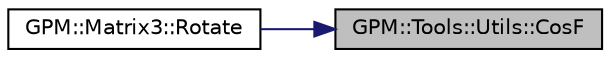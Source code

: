 digraph "GPM::Tools::Utils::CosF"
{
 // INTERACTIVE_SVG=YES
 // LATEX_PDF_SIZE
  edge [fontname="Helvetica",fontsize="10",labelfontname="Helvetica",labelfontsize="10"];
  node [fontname="Helvetica",fontsize="10",shape=record];
  rankdir="RL";
  Node61 [label="GPM::Tools::Utils::CosF",height=0.2,width=0.4,color="black", fillcolor="grey75", style="filled", fontcolor="black",tooltip="Mathematics co-sinus implementation with float precision."];
  Node61 -> Node62 [dir="back",color="midnightblue",fontsize="10",style="solid",fontname="Helvetica"];
  Node62 [label="GPM::Matrix3::Rotate",height=0.2,width=0.4,color="black", fillcolor="white", style="filled",URL="$struct_g_p_m_1_1_matrix3.html#aa5769b6a6c95bbcad163e19c9b88adf1",tooltip="Rotate the current matrix with an angle in degrees."];
}
